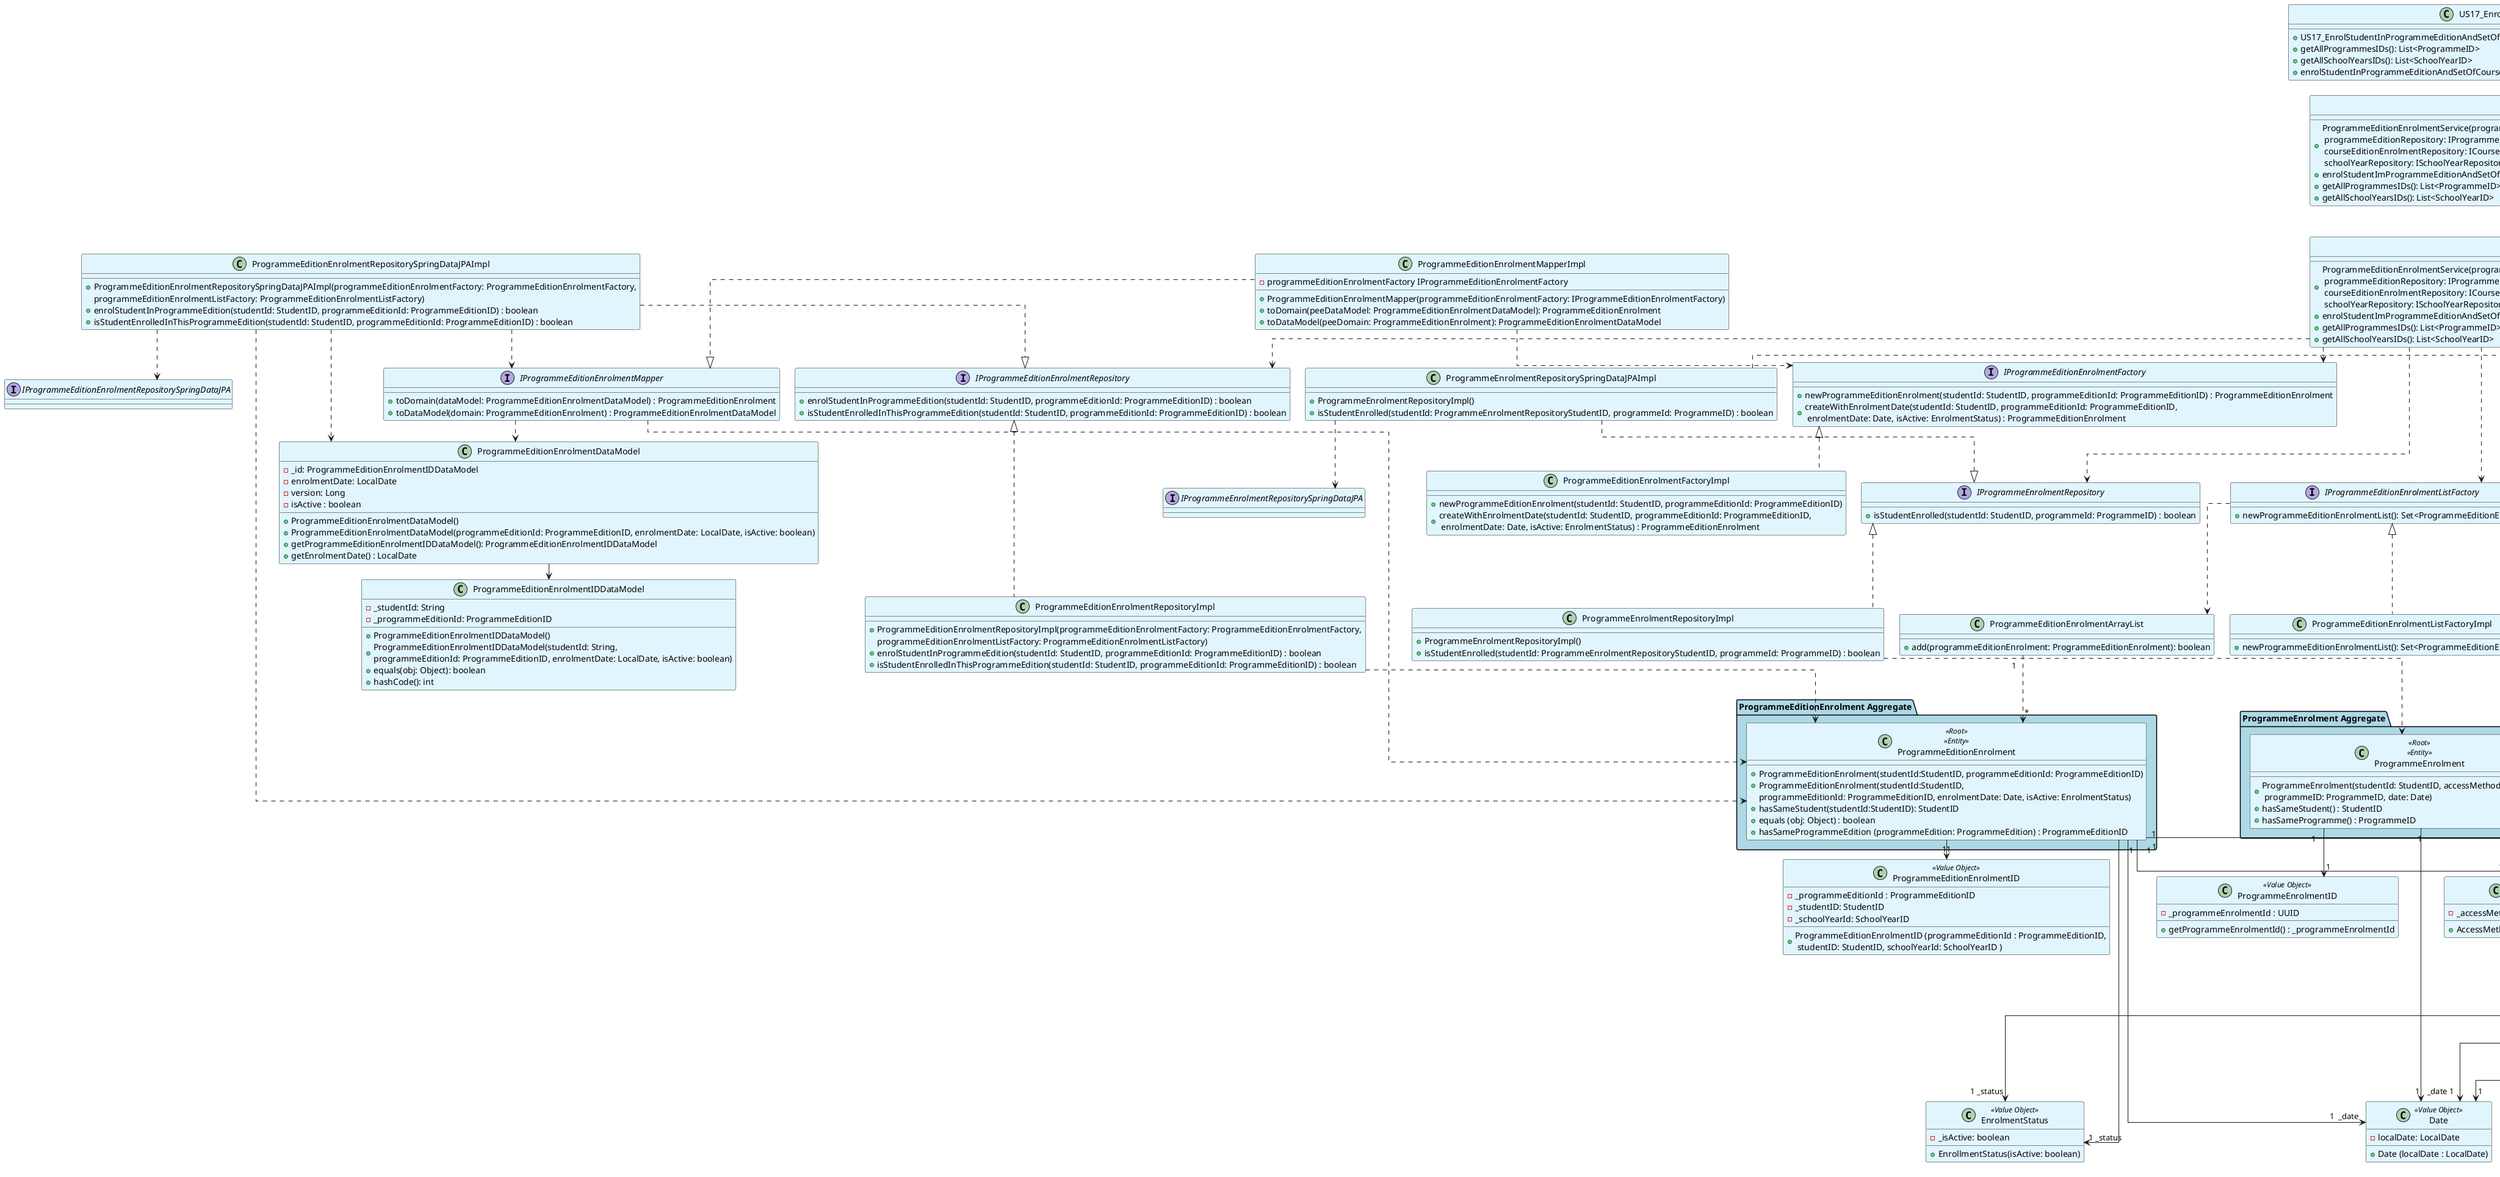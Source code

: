 @startuml
'!pragma layout smetana
'left to right direction
'top to bottom direction

skinparam ranksep 25
skinparam nodesep 25
skinparam classBackgroundColor #E1F5FE
skinparam linetype ortho

class US17_EnrolStudentInProgrammeEditionAndSetOfCoursesEditionsController {
    +US17_EnrolStudentInProgrammeEditionAndSetOfCoursesEditionsController(programmeEditionEnrolmentService: IProgrammeEditionEnrolmentService)
    +getAllProgrammesIDs(): List<ProgrammeID>
    +getAllSchoolYearsIDs(): List<SchoolYearID>
    +enrolStudentInProgrammeEditionAndSetOfCoursesEditionsController(studentId: StudentID, programmeId: ProgrammeID, schoolYearId: SchoolYearID)
}


' Service Interfaces
interface IProgrammeEditionEnrolmentService{
    +ProgrammeEditionEnrolmentService(programmeEditionEnrolmentRepository: IProgrammeEditionEnrolmentRepository, \n programmeEditionRepository: IProgrammeEditionRepository, programmeRepository: IProgrammeRepository, \n courseEditionEnrolmentRepository: ICourseEditionEnrolmentRepository, courseEditionRepository: ICourseEditionRepository, \n schoolYearRepository: ISchoolYearRepository, programmeEnrolmentRepository: IProgrammeEnrolmentRepository
    +enrolStudentImProgrammeEditionAndSetOfCoursesEditions(studentId: StudentID, programmeId: ProgrammeID, schoolYearId: SchoolYearID
    +getAllProgrammesIDs(): List<ProgrammeID>
    +getAllSchoolYearsIDs(): List<SchoolYearID>
    }

' Repository Interfaces
interface IProgrammeEditionEnrolmentRepository {
    +enrolStudentInProgrammeEdition(studentId: StudentID, programmeEditionId: ProgrammeEditionID) : boolean
    +isStudentEnrolledInThisProgrammeEdition(studentId: StudentID, programmeEditionId: ProgrammeEditionID) : boolean
}

interface IProgrammeEditionRepository {
    +findProgrammeEditionIDByProgrammeIDAndSchoolYearID(programmeId: ProgrammeID, schoolYearId: SchoolYearID) : Optional<ProgrammeEditionID>
}

interface IProgrammeRepository {
    +getAllProgrammesIDs() : List<ProgrammeID>
}

interface ICourseEditionEnrolmentRepository {
    +enrolStudentInACourseEdition (studentId: StudentID, courseEditionId: CourseEditionID) : boolean
    +findByStudentAndEdition (studentId: StudentID, courseEditionId: CourseEditionID) : Optional<CourseEditionEnrolment>
    +enrolStudentInProgrammeEditionCoursesEditions (studentId: StudentID, courseEditionsId: List<CourseEditionID>) : void
}

interface ICourseEditionRepository {
    +findCourseEditionsByProgrammeEdition(programmeEditionId: ProgrammeEditionID): List<CourseEditionId>
}

interface ISchoolYearRepository {
    +getAllSchoolYearsIDs() : List<SchoolYearID>
}

interface IProgrammeEnrolmentRepository {
    +isStudentEnrolled(studentId: StudentID, programmeId: ProgrammeID) : boolean
}

interface IProgrammeEditionEnrolmentFactory{
    +newProgrammeEditionEnrolment(studentId: StudentID, programmeEditionId: ProgrammeEditionID) : ProgrammeEditionEnrolment
    +createWithEnrolmentDate(studentId: StudentID, programmeEditionId: ProgrammeEditionID,\n enrolmentDate: Date, isActive: EnrolmentStatus) : ProgrammeEditionEnrolment
}

interface IProgrammeEditionEnrolmentListFactory{
    +newProgrammeEditionEnrolmentList(): Set<ProgrammeEditionEnrolmentId>
}

interface IProgrammeEditionEnrolmentRepositorySpringDataJPA {
}

interface IProgrammeRepositorySpringDataJPA {
}

interface IProgrammeEditionRepositorySpringDataJPA {
}

interface IProgrammeEnrolmentRepositorySpringDataJPA {
}

interface ICourseEditionEnrolmentRepositorySpringDataJPA {
}

interface ICourseEditionRepositorySpringDataJPA {
}

interface ISchoolYearRepositorySpringDataJPA {
}

interface IProgrammeEditionEnrolmentMapper {
    +toDomain(dataModel: ProgrammeEditionEnrolmentDataModel) : ProgrammeEditionEnrolment
    +toDataModel(domain: ProgrammeEditionEnrolment) : ProgrammeEditionEnrolmentDataModel
}

' Services
class ProgrammeEditionEnrolmentServiceImpl {
    +ProgrammeEditionEnrolmentService(programmeEditionEnrolmentRepository: IProgrammeEditionEnrolmentRepository, \n programmeEditionRepository: IProgrammeEditionRepository, programmeRepository: IProgrammeRepository, \n courseEditionEnrolmentRepository: ICourseEditionEnrolmentRepository, courseEditionRepository: ICourseEditionRepository, \n schoolYearRepository: ISchoolYearRepository, programmeEnrolmentRepository: IProgrammeEnrolmentRepository
    +enrolStudentImProgrammeEditionAndSetOfCoursesEditions(studentId: StudentID, programmeId: ProgrammeID, schoolYearId: SchoolYearID
    +getAllProgrammesIDs(): List<ProgrammeID>
    +getAllSchoolYearsIDs(): List<SchoolYearID>
}

'Repositories
class ProgrammeEditionEnrolmentRepositoryImpl {
    +ProgrammeEditionEnrolmentRepositoryImpl(programmeEditionEnrolmentFactory: ProgrammeEditionEnrolmentFactory,
          programmeEditionEnrolmentListFactory: ProgrammeEditionEnrolmentListFactory)
    +enrolStudentInProgrammeEdition(studentId: StudentID, programmeEditionId: ProgrammeEditionID) : boolean
    +isStudentEnrolledInThisProgrammeEdition(studentId: StudentID, programmeEditionId: ProgrammeEditionID) : boolean
}

class ProgrammeEditionEnrolmentRepositorySpringDataJPAImpl {
    +ProgrammeEditionEnrolmentRepositorySpringDataJPAImpl(programmeEditionEnrolmentFactory: ProgrammeEditionEnrolmentFactory,
          programmeEditionEnrolmentListFactory: ProgrammeEditionEnrolmentListFactory)
    +enrolStudentInProgrammeEdition(studentId: StudentID, programmeEditionId: ProgrammeEditionID) : boolean
    +isStudentEnrolledInThisProgrammeEdition(studentId: StudentID, programmeEditionId: ProgrammeEditionID) : boolean
}

class ProgrammeEditionRepositoryImpl {
    +ProgrammeEditionRepositoryImpl(programmeEditionFactory: ProgrammeEditionFactory)
    +findProgrammeEditionIDByProgrammeIDAndSchoolYearID(programmeId: ProgrammeID, schoolYearId: SchoolYearID) : Optional<ProgrammeEditionID>
}

class ProgrammeEditionRepositorySpringDataJPAImpl {
    +ProgrammeEditionRepositoryImpl(programmeEditionFactory: ProgrammeEditionFactory)
    +findProgrammeEditionIDByProgrammeIDAndSchoolYearID(programmeId: ProgrammeID, schoolYearId: SchoolYearID) : Optional<ProgrammeEditionID>
}

class ProgrammeRepositoryImpl {
    +ProgrammeRepositoryImpl(programmeFactory: ProgrammeFactory)
    +getAllProgrammesIDs() : List<ProgrammeID>
}

class ProgrammeRepositorySpringDataJPAImpl {
    +ProgrammeRepositoryImpl(programmeFactory: ProgrammeFactory)
    +getAllProgrammesIDs() : List<ProgrammeID>
}

class CourseEditionEnrolmentRepositoryImpl {
    +CourseEditionEnrolmentRepositoryImpl ()
    +enrolStudentInACourseEdition(studentId: StudentID, courseEditionId: CourseEditionID) : boolean
    +findByStudentAndEdition(studentId: StudentID, courseEditionId: CourseEditionID) : Optional<CourseEditionEnrolment>
    +enrolStudentInProgrammeEditionCoursesEditions(studentId: StudentID, courseEditions: List<CourseEditionID>) : void
}

class CourseEditionEnrolmentRepositorySpringDataJPAImpl {
    +CourseEditionEnrolmentRepositoryImpl ()
    +enrolStudentInACourseEdition(studentId: StudentID, courseEditionId: CourseEditionID) : boolean
    +findByStudentAndEdition(studentId: StudentID, courseEditionId: CourseEditionID) : Optional<CourseEditionEnrolment>
    +enrolStudentInProgrammeEditionCoursesEditions(studentId: StudentID, courseEditions: List<CourseEditionID>) : void
}

class CourseEditionRepositoryImpl {
    +CourseEditionRepositoryImpl(courseEditionFactory: CourseEditionFactory)
    +findCourseEditionsByProgrammeEdition(programmeEdition: ProgrammeEdition) : List<CourseEditionID>
}

class CourseEditionRepositorySpringDataJPAImpl {
    +CourseEditionRepositoryImpl(courseEditionFactory: CourseEditionFactory)
    +findCourseEditionsByProgrammeEdition(programmeEdition: ProgrammeEdition) : List<CourseEditionID>
}

class SchoolYearRepositoryImpl {
    +SchoolYearRepositoryImpl(schoolYearFactory: SchoolYearFactory, schoolYearListFactory: SchoolYearListFactory)
    +getAllSchoolYearsIDs() : List<SchoolYearID>
}

class SchoolYearRepositorySpringDataJPAImpl {
    +SchoolYearRepositoryImpl(schoolYearFactory: SchoolYearFactory, schoolYearListFactory: SchoolYearListFactory)
    +getAllSchoolYearsIDs() : List<SchoolYearID>
}

class ProgrammeEnrolmentRepositoryImpl {
    +ProgrammeEnrolmentRepositoryImpl()
    +isStudentEnrolled(studentId: ProgrammeEnrolmentRepositoryStudentID, programmeId: ProgrammeID) : boolean
}

class ProgrammeEnrolmentRepositorySpringDataJPAImpl {
    +ProgrammeEnrolmentRepositoryImpl()
    +isStudentEnrolled(studentId: ProgrammeEnrolmentRepositoryStudentID, programmeId: ProgrammeID) : boolean
}


'Aggregates
package "CourseEditionEnrolment Aggregate" #Lightblue {
    class CourseEditionEnrolment <<Root>> <<Entity>> {
    +CourseEditionEnrolment(studentId:StudentID, courseEditionId: CourseEditionID)
    +hasStudent (studentId: StudentID) : boolean
    +hasCourseEdition (courseEditionId: CourseEditionID) : boolean
    }
}

package "ProgrammeEditionEnrolment Aggregate" #Lightblue {
    class ProgrammeEditionEnrolment <<Root>> <<Entity>> {
        +ProgrammeEditionEnrolment(studentId:StudentID, programmeEditionId: ProgrammeEditionID)
        +ProgrammeEditionEnrolment(studentId:StudentID,
                 programmeEditionId: ProgrammeEditionID, enrolmentDate: Date, isActive: EnrolmentStatus)
        +hasSameStudent(studentId:StudentID): StudentID
        +equals (obj: Object) : boolean
        +hasSameProgrammeEdition (programmeEdition: ProgrammeEdition) : ProgrammeEditionID
    }
}

package "Programme Aggregate" #Lightblue{
    class Programme <<Root>> <<Entity>>  {
     + Programme(name : NameWithNumbersAndSpecialChars, acronym : Acronym,\n quantityOfEcts: QuantEcts, quantityOfSemesters : QuantSemesters,
          degreeTypeID : DegreeTypeID, departmentID : DepartmentID, programmeDirectorID : TeacherID)
     +getProgrammesID() : ProgrammeID
    }
 }

 package "Student Aggregate" #Lightblue{
     class Student <<Root>> <<Entity>> {
         +Student(studentId: StudentID, name: Name, NIF: NIF, phone: Phone,
         email: Email, address: Address, academicEmail  : StudentAcademicEmail)
     }
 }

 package "ProgrammeEdition Aggregate" #Lightblue{
     class ProgrammeEdition <<Root>> <<Entity>> {
         +ProgrammeEdition(programmeId: ProgrammeID, schoolYearId: SchoolYearID)
         +findProgrammeIDInProgrammeEdition() : ProgrammeID
         +findSchoolYearIDInProgrammeEdition() : SchoolYearID
     }
 }

 package "CourseEdition Aggregate" #Lightblue{
     class CourseEdition <<Root>> <<Entity>> {
         +CourseEdition(programmeEditionId: ProgrammeEditionID,\n courseInStudyPlanID: CourseInStudyPlanID, courseEditionId: CourseEditionID)
         +whatProgrammeEditionBelongsThisCourseEdition() : ProgrammeEditionID
     }
 }

 package "SchoolYear Aggregate" #Lightblue{
     class SchoolYear <<Root>> <<Entity>>  {
        +SchoolYear(description: Description, startDate: Date, endDate: Date)
    }
 }

package "ProgrammeEnrolment Aggregate" #Lightblue{
    class ProgrammeEnrolment <<Root>> <<Entity>> {
        +ProgrammeEnrolment(studentId: StudentID, accessMethod: AccessMethod,\n programmeID: ProgrammeID, date: Date)
        +hasSameStudent() : StudentID
        +hasSameProgramme() : ProgrammeID
    }
}

'DataModel

class ProgrammeEditionEnrolmentIDDataModel {
      - _studentId: String
      - _programmeEditionId: ProgrammeEditionID
      + ProgrammeEditionEnrolmentIDDataModel()
      + ProgrammeEditionEnrolmentIDDataModel(studentId: String, \nprogrammeEditionId: ProgrammeEditionID, enrolmentDate: LocalDate, isActive: boolean)
      + equals(obj: Object): boolean
      + hashCode(): int
}

class ProgrammeEditionEnrolmentDataModel{
      - _id: ProgrammeEditionEnrolmentIDDataModel
      - enrolmentDate: LocalDate
      - version: Long
      - isActive : boolean
      + ProgrammeEditionEnrolmentDataModel()
      + ProgrammeEditionEnrolmentDataModel(programmeEditionId: ProgrammeEditionID, enrolmentDate: LocalDate, isActive: boolean)
      +getProgrammeEditionEnrolmentIDDataModel(): ProgrammeEditionEnrolmentIDDataModel
      +getEnrolmentDate() : LocalDate
      }

'Mapper
class ProgrammeEditionEnrolmentMapperImpl{
      - programmeEditionEnrolmentFactory IProgrammeEditionEnrolmentFactory
      + ProgrammeEditionEnrolmentMapper(programmeEditionEnrolmentFactory: IProgrammeEditionEnrolmentFactory)
      + toDomain(peeDataModel: ProgrammeEditionEnrolmentDataModel): ProgrammeEditionEnrolment
      + toDataModel(peeDomain: ProgrammeEditionEnrolment): ProgrammeEditionEnrolmentDataModel
}

'Value Objects

class CourseEditionEnrolmentID <<Value Object>>{
    -_studentID: StudentID
    - _courseEditionID : CourseEditionID
    + CourseEditionEnrolmentID (studentId: StudentID, courseEditionID : CourseEditionID)
}

class ProgrammeEditionEnrolmentID <<Value Object>> {
    - _programmeEditionId : ProgrammeEditionID
    -_studentID: StudentID
    -_schoolYearId: SchoolYearID
    + ProgrammeEditionEnrolmentID (programmeEditionId : ProgrammeEditionID,\n studentID: StudentID, schoolYearId: SchoolYearID )
}

class ProgrammeID <<Value Object>> {
    -_name : NameWithNumbersAndSpecialChars
    -_acronym : Acronym
    + ProgrammeID (name : NameWithNumbersAndSpecialChars,acronym : Acronym)
}

class StudentID <<Value Object>> {
    -_uniqueNumber : int
    + StudentID(uniqueNumber : int)
}

class Name <<Value Object>> {
    -_name : String
    + Name(name : String)
}

class NIF <<Value Object>> {
    -_NIF : String
    + NIF(NIF : String)
}

class Phone <<Value Object>> {
    -_phone : String
    + Phone(phone : String)
}

class Acronym <<Value Object>> {
     -_acronym : String
     + Acronym(acronym : String)
}

class QuantEcts <<ValueObject>> {
    -_quantEcts: int
    + QuantEcts(quantityOfEcts : int)
}

class QuantityOfSemesters <<ValueObject>> {
    -_quantityOfSemesters: int
    + QuantSemesters(quantityOfSemesters: int)
}

class Email <<Value Object>> {
    -_email : String
    + Email(email : String)
}

class AccessMethodID <<Value Object>> {
    -_accessMethodID : UUID
    + AccessMethod(_accessMethodId : UUID)
}


class NameWithNumbersAndSpecialChars <<Value Object>> {
    -_nameWithNumbersAndSpecialChars : String
    + NameWithNumbersAndSpecialChars\n(_nameWithNumbersAndSpecialChars : String)
}

class StudentAcademicEmail <<Value Object>> {
    -_studentAcademicEmail : String
    + StudentAcademicEmail(institutionalEmail : String)
}
class Address <<Value Object>> {
        +Address(street: Street, postalCode: PostalCode, location: Location, country: Country)
        + getStreet() : Street
        + getPostalCode() : PostalCode
        + getLocation() : Location
        + getCountry() : Country
    }

class Street <<Value Object>> {
    -_street : String
    + Street(street : String)
}

class PostalCode <<Value Object>> {
    -_postalCode : String
    + PostalCode(postalCode : String)
}

class Location <<Value Object>> {
    -_location : String
    + Location(location : String)
}

class Country <<Value Object>> {
    -_country : String
    + Country(country : String)
}

class ProgrammeEnrolmentID <<Value Object>>{
    - _programmeEnrolmentId : UUID
    + getProgrammeEnrolmentId() : _programmeEnrolmentId
}

class CourseEditionID <<Value Object>>{
    -_programmeEditionId : ProgrammeEditionID
    -_courseInStudyPlanId : CourseInStudyPlanID
    + CourseEditionId (programmeEditionId : ProgrammeEditionID,\n courseInStudyPlanId : CourseInStudyPlanID)
}

class ProgrammeEditionID <<Value Object>> {
        -_programmeID : ProgrammeID
        -_schoolYearID : SchoolYearID
        + ProgrammeEditionId (programmeID : ProgrammeID,\n schoolYearID : SchoolYearID )
}

class SchoolYearID <<Value Object>>{
    -_schoolYearID : UUID
    + SchoolYearId (schoolYearID: UUID)
    }

class Date <<Value Object>> {
     -localDate: LocalDate
     +Date (localDate : LocalDate)
}

class CourseInStudyPlanID <<Value Object>> {
     -courseID : CourseID
     -studyPlanID :
     +Date (localDate : LocalDate)
}

class  EnrolmentStatus <<Value Object>> {
     -_isActive: boolean
     +EnrollmentStatus(isActive: boolean)
}

class  Description <<Value Object>> {
     -_description: String
     +Description(description: String)
}

class TeacherID <<Value Object>> {
     + TeacherID (teacherAcronym: TeacherAcronym)
     + equals(obj: Object): boolean
     }

class DepartmentID <<Value Object>> {
    + DepartmentID(acronym: DepartmentAcronym)
    + getAcronym(): DepartmentAcronym
    + equals(obj: Object): boolean
    + hashCode(): int
}

class DegreeTypeID <<Value Object>> {
    - String _dtID
    + DegreeTypeID(String dtID)
}



'Factory
class ProgrammeEditionEnrolmentFactoryImpl {
    +newProgrammeEditionEnrolment(studentId: StudentID, programmeEditionId: ProgrammeEditionID)
    +createWithEnrolmentDate(studentId: StudentID, programmeEditionId: ProgrammeEditionID,\n enrolmentDate: Date, isActive: EnrolmentStatus) : ProgrammeEditionEnrolment
}

class ProgrammeEditionEnrolmentListFactoryImpl{
+newProgrammeEditionEnrolmentList(): Set<ProgrammeEditionEnrolmentID>
}

class CourseEditionEnrolmentListFactoryImpl {
    +newArrayList(): List<CourseEditionEnrolmentID>
}

class CourseEditionListFactoryImpl{
    +newArrayList(CourseEditionID)
}


'Others

class HashSet{
    + add(): boolean
}

class ProgrammeArrayList {
    +add(): boolean
}

class ProgrammeEditionEnrolmentArrayList{
     +add(programmeEditionEnrolment: ProgrammeEditionEnrolment): boolean
}

class SchoolYearArrayList {
    +add(): boolean
}

class CourseEditionArrayList{
     +add(): boolean
}

' Controller - IService
US17_EnrolStudentInProgrammeEditionAndSetOfCoursesEditionsController  ..>  IProgrammeEditionEnrolmentService

' IService - Service
IProgrammeEditionEnrolmentService  <|...  ProgrammeEditionEnrolmentServiceImpl

ProgrammeEditionEnrolmentServiceImpl  ..>  IProgrammeEditionEnrolmentRepository
ProgrammeEditionEnrolmentServiceImpl  ..>  IProgrammeEditionRepository
ProgrammeEditionEnrolmentServiceImpl  ..>  IProgrammeRepository
ProgrammeEditionEnrolmentServiceImpl  ..>  ICourseEditionEnrolmentRepository
ProgrammeEditionEnrolmentServiceImpl  ..>  ICourseEditionRepository
ProgrammeEditionEnrolmentServiceImpl  ..>  ISchoolYearRepository
ProgrammeEditionEnrolmentServiceImpl  ..>  IProgrammeEnrolmentRepository


' Repository -> interface
IProgrammeEditionEnrolmentRepository <|... ProgrammeEditionEnrolmentRepositoryImpl
IProgrammeEditionRepository <|.. ProgrammeEditionRepositoryImpl
IProgrammeRepository <|.. ProgrammeRepositoryImpl
ICourseEditionEnrolmentRepository <|.. CourseEditionEnrolmentRepositoryImpl
ICourseEditionRepository <|.. CourseEditionRepositoryImpl
ISchoolYearRepository <|.. SchoolYearRepositoryImpl
IProgrammeEnrolmentRepository <|.. ProgrammeEnrolmentRepositoryImpl

' Repository -> Aggregates
ProgrammeRepositoryImpl ..> Programme
CourseEditionEnrolmentRepositoryImpl ..> CourseEditionEnrolment
ProgrammeEditionEnrolmentRepositoryImpl ..> ProgrammeEditionEnrolment
ProgrammeEditionRepositoryImpl ..> ProgrammeEdition
CourseEditionRepositoryImpl ..> CourseEdition
SchoolYearRepositoryImpl ..> SchoolYear
ProgrammeEnrolmentRepositoryImpl ..> ProgrammeEnrolment

' Service -> InterfaceFactory
ProgrammeEditionEnrolmentServiceImpl ..> IProgrammeEditionEnrolmentListFactory
ProgrammeEditionEnrolmentServiceImpl ..> IProgrammeEditionEnrolmentFactory

' Other connections

CourseEditionRepositoryImpl "1       " --> "1" CourseEditionListFactoryImpl
'CourseEditionRepositoryImpl "1" --> "1" CourseEditionArrayList
CourseEditionArrayList "1" <.. "1" CourseEditionListFactoryImpl
CourseEditionArrayList "1 arrayOfCourseEdition" <.u. "*" CourseEdition

'CourseEditionEnrolmentRepositoryImpl "1" --> "1" CourseEditionEnrolmentListFactoryImpl
CourseEditionEnrolmentRepositoryImpl "1" --> "1" HashSet
HashSet "1" <.. "1" CourseEditionEnrolmentListFactoryImpl
HashSet "1" <.. "*" SchoolYear
'ProgrammeEditionEnrolmentRepositoryImpl "1" --> "1" ProgrammeEditionEnrolmentArrayList

ProgrammeEditionEnrolmentArrayList "1" ..> "*" ProgrammeEditionEnrolment
'ProgrammeEditionEnrolmentRepositoryImpl "1" ..> "1" ProgrammeEditionEnrolmentListFactoryImpl

IProgrammeEditionEnrolmentListFactory ..> ProgrammeEditionEnrolmentArrayList
IProgrammeEditionEnrolmentFactory <|.. ProgrammeEditionEnrolmentFactoryImpl
IProgrammeEditionEnrolmentListFactory <|.. ProgrammeEditionEnrolmentListFactoryImpl


'ProgrammeRepositoryImpl "1" --> "1" ProgrammeArrayList
ProgrammeArrayList "1" --> " _programme *" Programme

ProgrammeEdition "1" --> "1" SchoolYearID
ProgrammeEdition "1" --> ProgrammeID
ProgrammeEdition "1" --> "1" ProgrammeEditionID

CourseEdition "1" --> "1" CourseEditionID
CourseEdition "1" --> "1" ProgrammeEditionID
CourseEdition "1" --> "1" CourseInStudyPlanID

'SchoolYearRepositoryImpl "1" --> "1" SchoolYearArrayList
SchoolYearArrayList "1" --> " _schoolYear *" SchoolYear

ProgrammeEditionEnrolment "1"--> "1" ProgrammeEditionID
ProgrammeEditionEnrolment"1" --> "1" StudentID
ProgrammeEditionEnrolment "1"--> "1" ProgrammeEditionEnrolmentID
ProgrammeEditionEnrolment  "1" --> "1 _status" EnrolmentStatus

SchoolYear "1" --> "1" SchoolYearID
SchoolYear "1" --> "1" Description
SchoolYear "1" --> "1" Date

ProgrammeEditionEnrolment  " 1    " --> "1  _date " Date

CourseEditionEnrolment  "1" --> "1 _status" EnrolmentStatus
CourseEditionEnrolment "1" --> "_date 1    " Date
CourseEditionEnrolment "1"   -u-> "1"  StudentID
CourseEditionEnrolment "1" --> "1" CourseEditionID
CourseEditionEnrolment "1" --> "1" CourseEditionEnrolmentID

Programme "1" --> "1" ProgrammeID
Programme "1" --> "1" NameWithNumbersAndSpecialChars
Programme "1" --> "1" Acronym
Programme "1" --> "1" QuantEcts
Programme "1" --> "1" QuantityOfSemesters
Programme "1" --> "1" DepartmentID
Programme "1" --> "1" DegreeTypeID
Programme "1" --> "1" TeacherID

ProgrammeEnrolment "1" --> "1" ProgrammeID
ProgrammeEnrolment "1" --> "1" AccessMethodID
ProgrammeEnrolment "1" --> "1" Date
ProgrammeEnrolment "1" --> "1" StudentID
ProgrammeEnrolment "1" --> "1" ProgrammeEnrolmentID

Student "1" --> "1" StudentID
Student "*" --> "1" Name
Student "\n *" --> "1  " Email
Student "\n *" --> "1   " StudentAcademicEmail
Student "\n *" --> "1 " Phone
Student "\n *" --> "1 " NIF
Student "1" --> "1 _address" Address

Address "  *" ---> "1" Street
Address "*                " ---> "1" PostalCode
Address " *" ---> "1" Location
Address " *" ---> "1" Country

ProgrammeEditionEnrolmentRepositorySpringDataJPAImpl ..|> IProgrammeEditionEnrolmentRepository
ProgrammeEditionEnrolmentRepositorySpringDataJPAImpl ..> IProgrammeEditionEnrolmentRepositorySpringDataJPA
ProgrammeEditionEnrolmentRepositorySpringDataJPAImpl ..> ProgrammeEditionEnrolment
ProgrammeRepositorySpringDataJPAImpl ..|> IProgrammeRepository
ProgrammeRepositorySpringDataJPAImpl ..> IProgrammeRepositorySpringDataJPA
ProgrammeRepositorySpringDataJPAImpl ..> Programme
ProgrammeEditionRepositorySpringDataJPAImpl ..|> IProgrammeEditionRepository
ProgrammeEditionRepositorySpringDataJPAImpl ..> IProgrammeEditionRepositorySpringDataJPA
ProgrammeEditionRepositorySpringDataJPAImpl ..> ProgrammeEdition
ProgrammeEnrolmentRepositorySpringDataJPAImpl ..|> IProgrammeEnrolmentRepository
ProgrammeEnrolmentRepositorySpringDataJPAImpl ..> IProgrammeEnrolmentRepositorySpringDataJPA
ProgrammeEnrolmentRepositorySpringDataJPAImpl ..> ProgrammeEnrolment
CourseEditionEnrolmentRepositorySpringDataJPAImpl ..|> ICourseEditionEnrolmentRepository
CourseEditionEnrolmentRepositorySpringDataJPAImpl ..> ICourseEditionEnrolmentRepositorySpringDataJPA
CourseEditionEnrolmentRepositorySpringDataJPAImpl ..> CourseEditionEnrolment
CourseEditionRepositorySpringDataJPAImpl ...|> ICourseEditionRepository
CourseEditionRepositorySpringDataJPAImpl ..> ICourseEditionRepositorySpringDataJPA
CourseEditionRepositorySpringDataJPAImpl ..> CourseEdition
SchoolYearRepositorySpringDataJPAImpl ..|> ISchoolYearRepository
SchoolYearRepositorySpringDataJPAImpl ..> ISchoolYearRepositorySpringDataJPA
SchoolYearRepositorySpringDataJPAImpl ..> SchoolYear

ProgrammeEditionEnrolmentMapperImpl ..> IProgrammeEditionEnrolmentFactory
ProgrammeEditionEnrolmentMapperImpl ..|> IProgrammeEditionEnrolmentMapper
IProgrammeEditionEnrolmentMapper ..> ProgrammeEditionEnrolment
IProgrammeEditionEnrolmentMapper ..> ProgrammeEditionEnrolmentDataModel
ProgrammeEditionEnrolmentRepositorySpringDataJPAImpl ..> ProgrammeEditionEnrolmentDataModel
ProgrammeEditionEnrolmentRepositorySpringDataJPAImpl ..> IProgrammeEditionEnrolmentMapper

ProgrammeEditionEnrolmentDataModel --> ProgrammeEditionEnrolmentIDDataModel

@enduml
